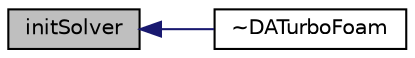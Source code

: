 digraph "initSolver"
{
  bgcolor="transparent";
  edge [fontname="Helvetica",fontsize="10",labelfontname="Helvetica",labelfontsize="10"];
  node [fontname="Helvetica",fontsize="10",shape=record];
  rankdir="LR";
  Node27 [label="initSolver",height=0.2,width=0.4,color="black", fillcolor="grey75", style="filled", fontcolor="black"];
  Node27 -> Node28 [dir="back",color="midnightblue",fontsize="10",style="solid",fontname="Helvetica"];
  Node28 [label="~DATurboFoam",height=0.2,width=0.4,color="black",URL="$classFoam_1_1DATurboFoam.html#a9289f9bcd58fbe551b9109b6a47d8530"];
}
